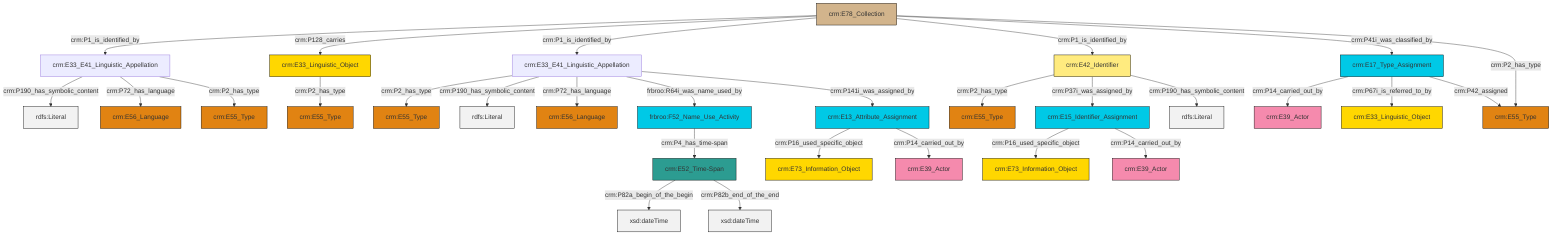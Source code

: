 graph TD
classDef Literal fill:#f2f2f2,stroke:#000000;
classDef CRM_Entity fill:#FFFFFF,stroke:#000000;
classDef Temporal_Entity fill:#00C9E6, stroke:#000000;
classDef Type fill:#E18312, stroke:#000000;
classDef Time-Span fill:#2C9C91, stroke:#000000;
classDef Appellation fill:#FFEB7F, stroke:#000000;
classDef Place fill:#008836, stroke:#000000;
classDef Persistent_Item fill:#B266B2, stroke:#000000;
classDef Conceptual_Object fill:#FFD700, stroke:#000000;
classDef Physical_Thing fill:#D2B48C, stroke:#000000;
classDef Actor fill:#f58aad, stroke:#000000;
classDef PC_Classes fill:#4ce600, stroke:#000000;
classDef Multi fill:#cccccc,stroke:#000000;

0["crm:E17_Type_Assignment"]:::Temporal_Entity -->|crm:P14_carried_out_by| 1["crm:E39_Actor"]:::Actor
2["crm:E15_Identifier_Assignment"]:::Temporal_Entity -->|crm:P16_used_specific_object| 3["crm:E73_Information_Object"]:::Conceptual_Object
4["frbroo:F52_Name_Use_Activity"]:::Temporal_Entity -->|crm:P4_has_time-span| 5["crm:E52_Time-Span"]:::Time-Span
6["crm:E78_Collection"]:::Physical_Thing -->|crm:P1_is_identified_by| 7["crm:E33_E41_Linguistic_Appellation"]:::Default
8["crm:E13_Attribute_Assignment"]:::Temporal_Entity -->|crm:P16_used_specific_object| 9["crm:E73_Information_Object"]:::Conceptual_Object
5["crm:E52_Time-Span"]:::Time-Span -->|crm:P82a_begin_of_the_begin| 14[xsd:dateTime]:::Literal
5["crm:E52_Time-Span"]:::Time-Span -->|crm:P82b_end_of_the_end| 16[xsd:dateTime]:::Literal
12["crm:E33_E41_Linguistic_Appellation"]:::Default -->|crm:P2_has_type| 20["crm:E55_Type"]:::Type
6["crm:E78_Collection"]:::Physical_Thing -->|crm:P128_carries| 23["crm:E33_Linguistic_Object"]:::Conceptual_Object
23["crm:E33_Linguistic_Object"]:::Conceptual_Object -->|crm:P2_has_type| 24["crm:E55_Type"]:::Type
25["crm:E42_Identifier"]:::Appellation -->|crm:P2_has_type| 26["crm:E55_Type"]:::Type
25["crm:E42_Identifier"]:::Appellation -->|crm:P37i_was_assigned_by| 2["crm:E15_Identifier_Assignment"]:::Temporal_Entity
7["crm:E33_E41_Linguistic_Appellation"]:::Default -->|crm:P190_has_symbolic_content| 27[rdfs:Literal]:::Literal
12["crm:E33_E41_Linguistic_Appellation"]:::Default -->|crm:P190_has_symbolic_content| 29[rdfs:Literal]:::Literal
0["crm:E17_Type_Assignment"]:::Temporal_Entity -->|crm:P67i_is_referred_to_by| 33["crm:E33_Linguistic_Object"]:::Conceptual_Object
6["crm:E78_Collection"]:::Physical_Thing -->|crm:P1_is_identified_by| 12["crm:E33_E41_Linguistic_Appellation"]:::Default
25["crm:E42_Identifier"]:::Appellation -->|crm:P190_has_symbolic_content| 38[rdfs:Literal]:::Literal
6["crm:E78_Collection"]:::Physical_Thing -->|crm:P1_is_identified_by| 25["crm:E42_Identifier"]:::Appellation
12["crm:E33_E41_Linguistic_Appellation"]:::Default -->|crm:P72_has_language| 34["crm:E56_Language"]:::Type
7["crm:E33_E41_Linguistic_Appellation"]:::Default -->|crm:P72_has_language| 17["crm:E56_Language"]:::Type
2["crm:E15_Identifier_Assignment"]:::Temporal_Entity -->|crm:P14_carried_out_by| 40["crm:E39_Actor"]:::Actor
0["crm:E17_Type_Assignment"]:::Temporal_Entity -->|crm:P42_assigned| 42["crm:E55_Type"]:::Type
7["crm:E33_E41_Linguistic_Appellation"]:::Default -->|crm:P2_has_type| 21["crm:E55_Type"]:::Type
6["crm:E78_Collection"]:::Physical_Thing -->|crm:P41i_was_classified_by| 0["crm:E17_Type_Assignment"]:::Temporal_Entity
6["crm:E78_Collection"]:::Physical_Thing -->|crm:P2_has_type| 42["crm:E55_Type"]:::Type
8["crm:E13_Attribute_Assignment"]:::Temporal_Entity -->|crm:P14_carried_out_by| 10["crm:E39_Actor"]:::Actor
12["crm:E33_E41_Linguistic_Appellation"]:::Default -->|frbroo:R64i_was_name_used_by| 4["frbroo:F52_Name_Use_Activity"]:::Temporal_Entity
12["crm:E33_E41_Linguistic_Appellation"]:::Default -->|crm:P141i_was_assigned_by| 8["crm:E13_Attribute_Assignment"]:::Temporal_Entity